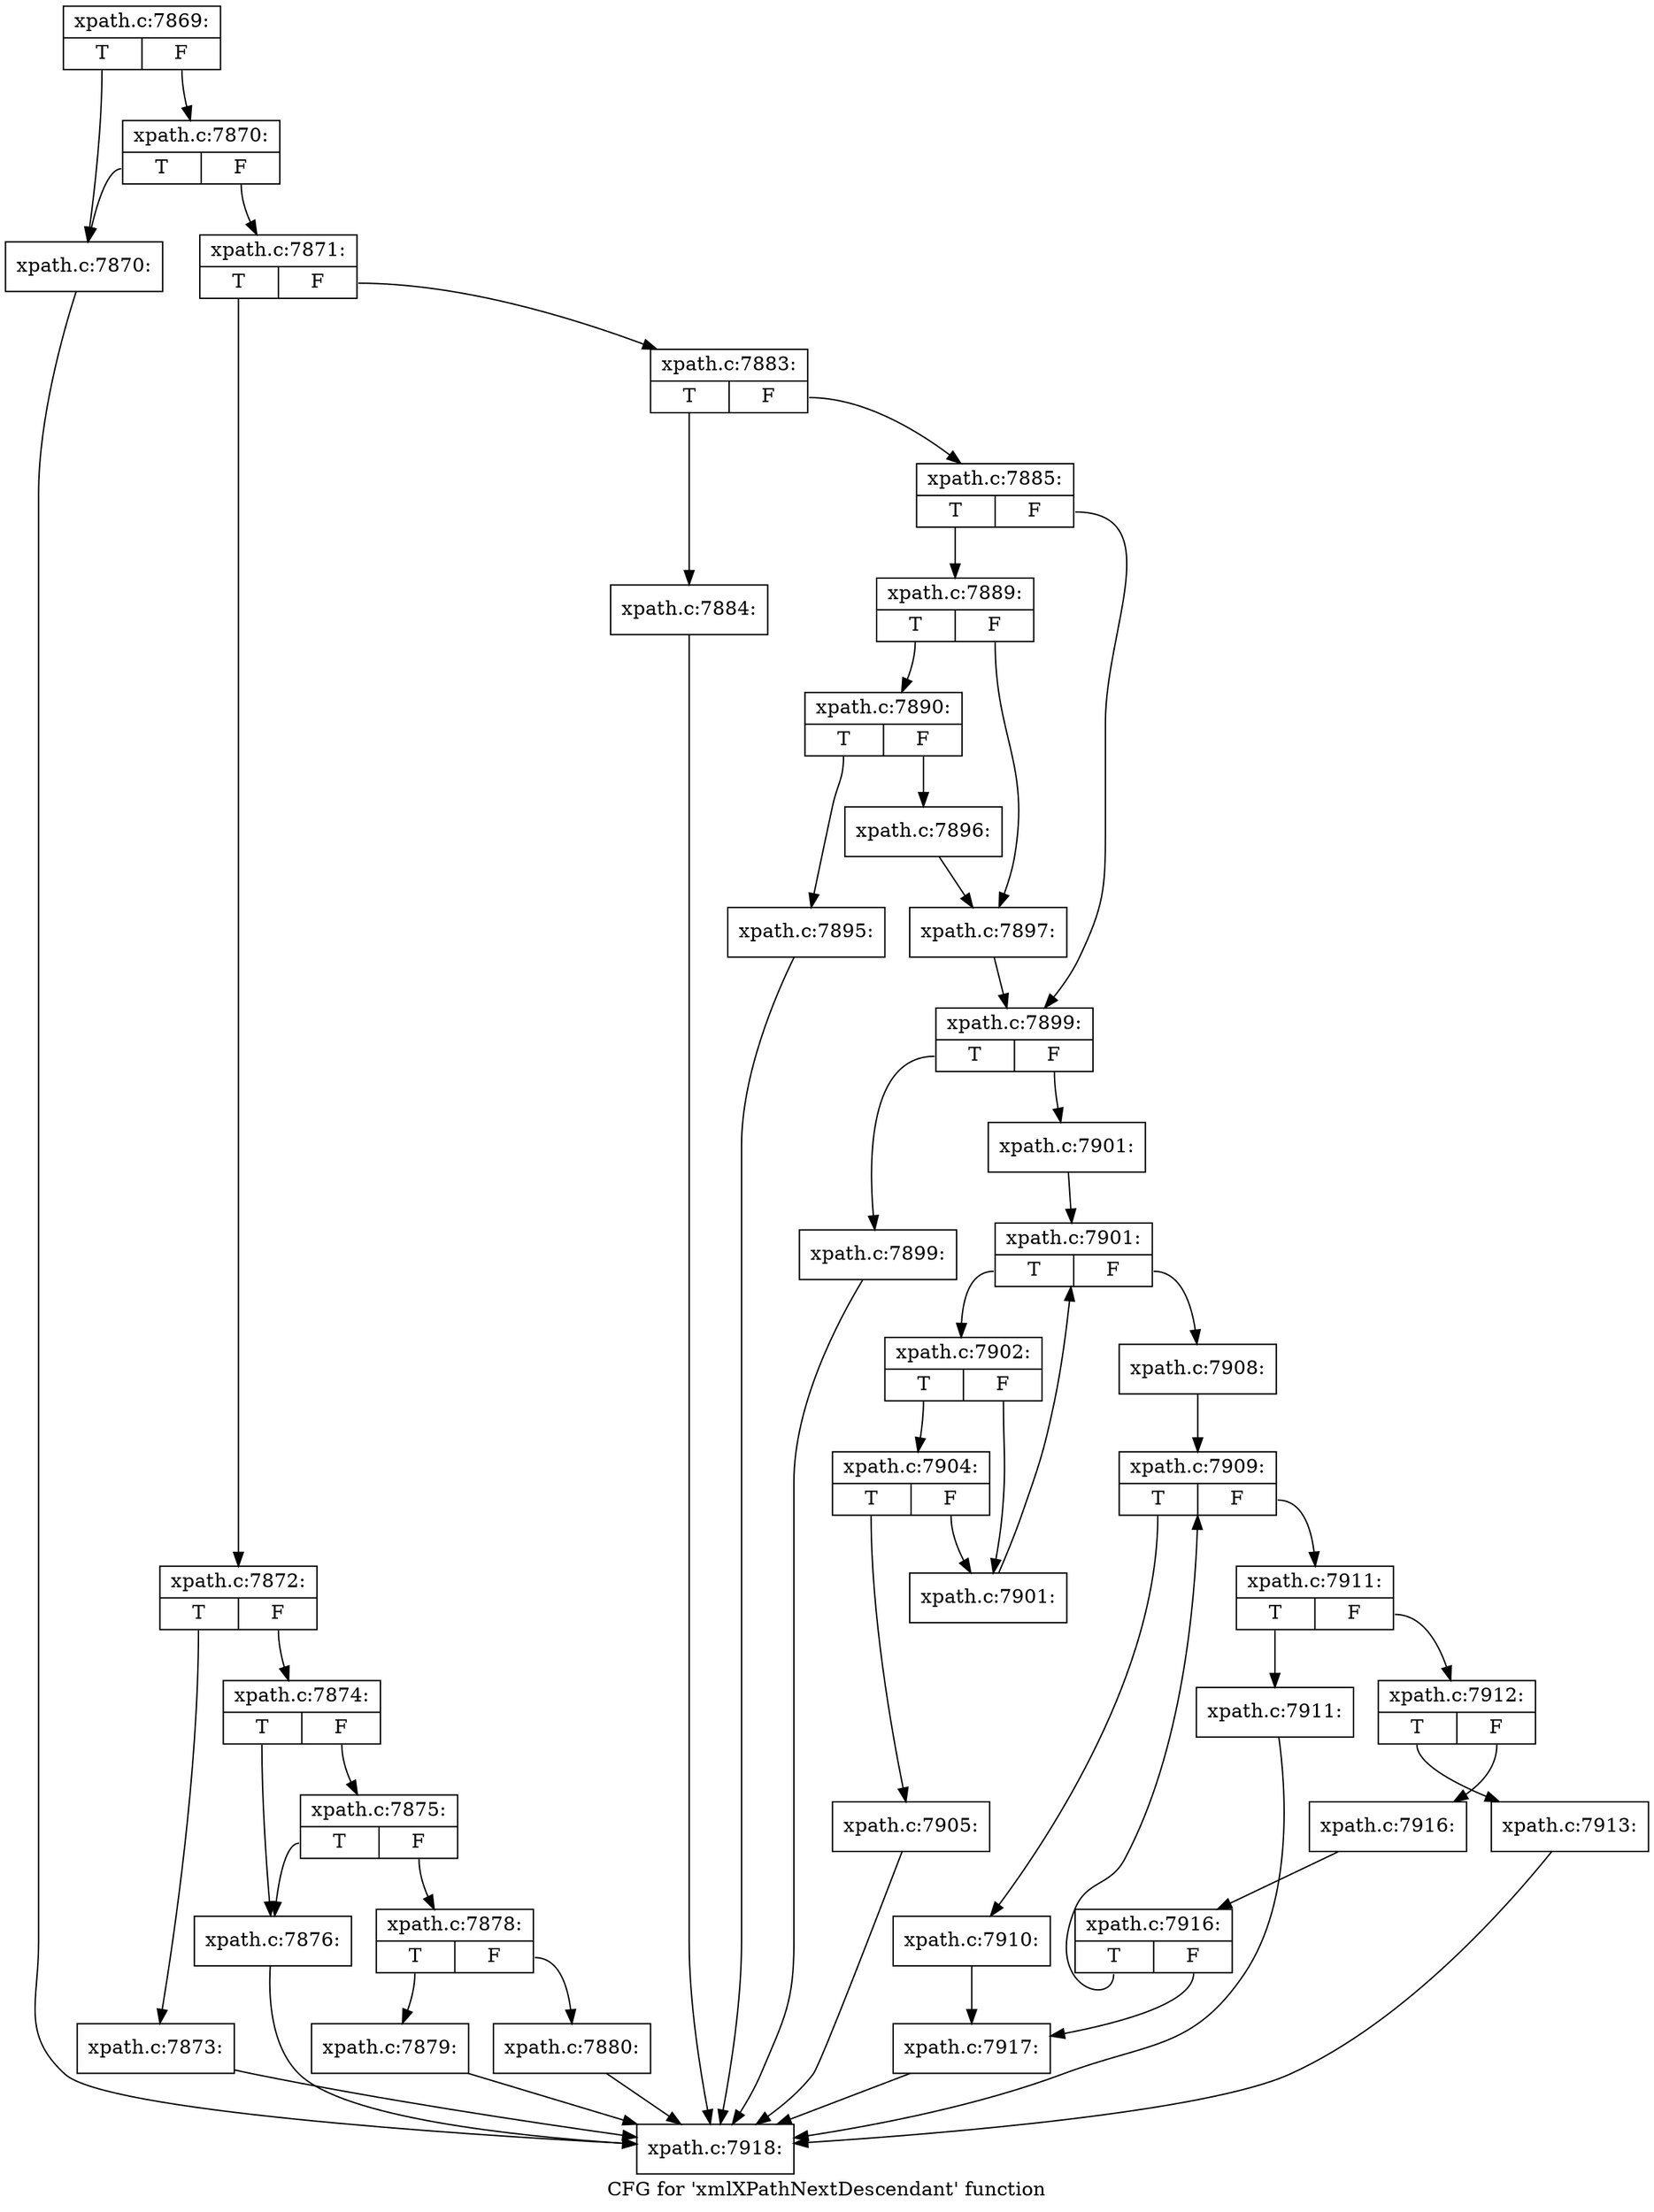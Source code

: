 digraph "CFG for 'xmlXPathNextDescendant' function" {
	label="CFG for 'xmlXPathNextDescendant' function";

	Node0x49b1550 [shape=record,label="{xpath.c:7869:|{<s0>T|<s1>F}}"];
	Node0x49b1550:s0 -> Node0x49a5710;
	Node0x49b1550:s1 -> Node0x49a57b0;
	Node0x49a57b0 [shape=record,label="{xpath.c:7870:|{<s0>T|<s1>F}}"];
	Node0x49a57b0:s0 -> Node0x49a5710;
	Node0x49a57b0:s1 -> Node0x49a5760;
	Node0x49a5710 [shape=record,label="{xpath.c:7870:}"];
	Node0x49a5710 -> Node0x49a52d0;
	Node0x49a5760 [shape=record,label="{xpath.c:7871:|{<s0>T|<s1>F}}"];
	Node0x49a5760:s0 -> Node0x49b2650;
	Node0x49a5760:s1 -> Node0x49b26a0;
	Node0x49b2650 [shape=record,label="{xpath.c:7872:|{<s0>T|<s1>F}}"];
	Node0x49b2650:s0 -> Node0x49b2a60;
	Node0x49b2650:s1 -> Node0x49b2ab0;
	Node0x49b2a60 [shape=record,label="{xpath.c:7873:}"];
	Node0x49b2a60 -> Node0x49a52d0;
	Node0x49b2ab0 [shape=record,label="{xpath.c:7874:|{<s0>T|<s1>F}}"];
	Node0x49b2ab0:s0 -> Node0x49b3110;
	Node0x49b2ab0:s1 -> Node0x49b31b0;
	Node0x49b31b0 [shape=record,label="{xpath.c:7875:|{<s0>T|<s1>F}}"];
	Node0x49b31b0:s0 -> Node0x49b3110;
	Node0x49b31b0:s1 -> Node0x49b3160;
	Node0x49b3110 [shape=record,label="{xpath.c:7876:}"];
	Node0x49b3110 -> Node0x49a52d0;
	Node0x49b3160 [shape=record,label="{xpath.c:7878:|{<s0>T|<s1>F}}"];
	Node0x49b3160:s0 -> Node0x49b3f90;
	Node0x49b3160:s1 -> Node0x49b3fe0;
	Node0x49b3f90 [shape=record,label="{xpath.c:7879:}"];
	Node0x49b3f90 -> Node0x49a52d0;
	Node0x49b3fe0 [shape=record,label="{xpath.c:7880:}"];
	Node0x49b3fe0 -> Node0x49a52d0;
	Node0x49b26a0 [shape=record,label="{xpath.c:7883:|{<s0>T|<s1>F}}"];
	Node0x49b26a0:s0 -> Node0x49b5400;
	Node0x49b26a0:s1 -> Node0x49b5450;
	Node0x49b5400 [shape=record,label="{xpath.c:7884:}"];
	Node0x49b5400 -> Node0x49a52d0;
	Node0x49b5450 [shape=record,label="{xpath.c:7885:|{<s0>T|<s1>F}}"];
	Node0x49b5450:s0 -> Node0x49b59e0;
	Node0x49b5450:s1 -> Node0x49b5a30;
	Node0x49b59e0 [shape=record,label="{xpath.c:7889:|{<s0>T|<s1>F}}"];
	Node0x49b59e0:s0 -> Node0x49b5f20;
	Node0x49b59e0:s1 -> Node0x49b5f70;
	Node0x49b5f20 [shape=record,label="{xpath.c:7890:|{<s0>T|<s1>F}}"];
	Node0x49b5f20:s0 -> Node0x49b6770;
	Node0x49b5f20:s1 -> Node0x49b67c0;
	Node0x49b6770 [shape=record,label="{xpath.c:7895:}"];
	Node0x49b6770 -> Node0x49a52d0;
	Node0x49b67c0 [shape=record,label="{xpath.c:7896:}"];
	Node0x49b67c0 -> Node0x49b5f70;
	Node0x49b5f70 [shape=record,label="{xpath.c:7897:}"];
	Node0x49b5f70 -> Node0x49b5a30;
	Node0x49b5a30 [shape=record,label="{xpath.c:7899:|{<s0>T|<s1>F}}"];
	Node0x49b5a30:s0 -> Node0x49b6fc0;
	Node0x49b5a30:s1 -> Node0x49b7010;
	Node0x49b6fc0 [shape=record,label="{xpath.c:7899:}"];
	Node0x49b6fc0 -> Node0x49a52d0;
	Node0x49b7010 [shape=record,label="{xpath.c:7901:}"];
	Node0x49b7010 -> Node0x49b76c0;
	Node0x49b76c0 [shape=record,label="{xpath.c:7901:|{<s0>T|<s1>F}}"];
	Node0x49b76c0:s0 -> Node0x49b7be0;
	Node0x49b76c0:s1 -> Node0x49b78e0;
	Node0x49b7be0 [shape=record,label="{xpath.c:7902:|{<s0>T|<s1>F}}"];
	Node0x49b7be0:s0 -> Node0x49b8000;
	Node0x49b7be0:s1 -> Node0x49b7fb0;
	Node0x49b8000 [shape=record,label="{xpath.c:7904:|{<s0>T|<s1>F}}"];
	Node0x49b8000:s0 -> Node0x49b7f60;
	Node0x49b8000:s1 -> Node0x49b7fb0;
	Node0x49b7f60 [shape=record,label="{xpath.c:7905:}"];
	Node0x49b7f60 -> Node0x49a52d0;
	Node0x49b7fb0 [shape=record,label="{xpath.c:7901:}"];
	Node0x49b7fb0 -> Node0x49b76c0;
	Node0x49b78e0 [shape=record,label="{xpath.c:7908:}"];
	Node0x49b78e0 -> Node0x49b8a70;
	Node0x49b8a70 [shape=record,label="{xpath.c:7909:|{<s0>T|<s1>F}}"];
	Node0x49b8a70:s0 -> Node0x49b8fc0;
	Node0x49b8a70:s1 -> Node0x49b9010;
	Node0x49b8fc0 [shape=record,label="{xpath.c:7910:}"];
	Node0x49b8fc0 -> Node0x49b89d0;
	Node0x49b9010 [shape=record,label="{xpath.c:7911:|{<s0>T|<s1>F}}"];
	Node0x49b9010:s0 -> Node0x49b9340;
	Node0x49b9010:s1 -> Node0x49b9390;
	Node0x49b9340 [shape=record,label="{xpath.c:7911:}"];
	Node0x49b9340 -> Node0x49a52d0;
	Node0x49b9390 [shape=record,label="{xpath.c:7912:|{<s0>T|<s1>F}}"];
	Node0x49b9390:s0 -> Node0x49b9ab0;
	Node0x49b9390:s1 -> Node0x49b9b00;
	Node0x49b9ab0 [shape=record,label="{xpath.c:7913:}"];
	Node0x49b9ab0 -> Node0x49a52d0;
	Node0x49b9b00 [shape=record,label="{xpath.c:7916:}"];
	Node0x49b9b00 -> Node0x49b8a20;
	Node0x49b8a20 [shape=record,label="{xpath.c:7916:|{<s0>T|<s1>F}}"];
	Node0x49b8a20:s0 -> Node0x49b8a70;
	Node0x49b8a20:s1 -> Node0x49b89d0;
	Node0x49b89d0 [shape=record,label="{xpath.c:7917:}"];
	Node0x49b89d0 -> Node0x49a52d0;
	Node0x49a52d0 [shape=record,label="{xpath.c:7918:}"];
}
